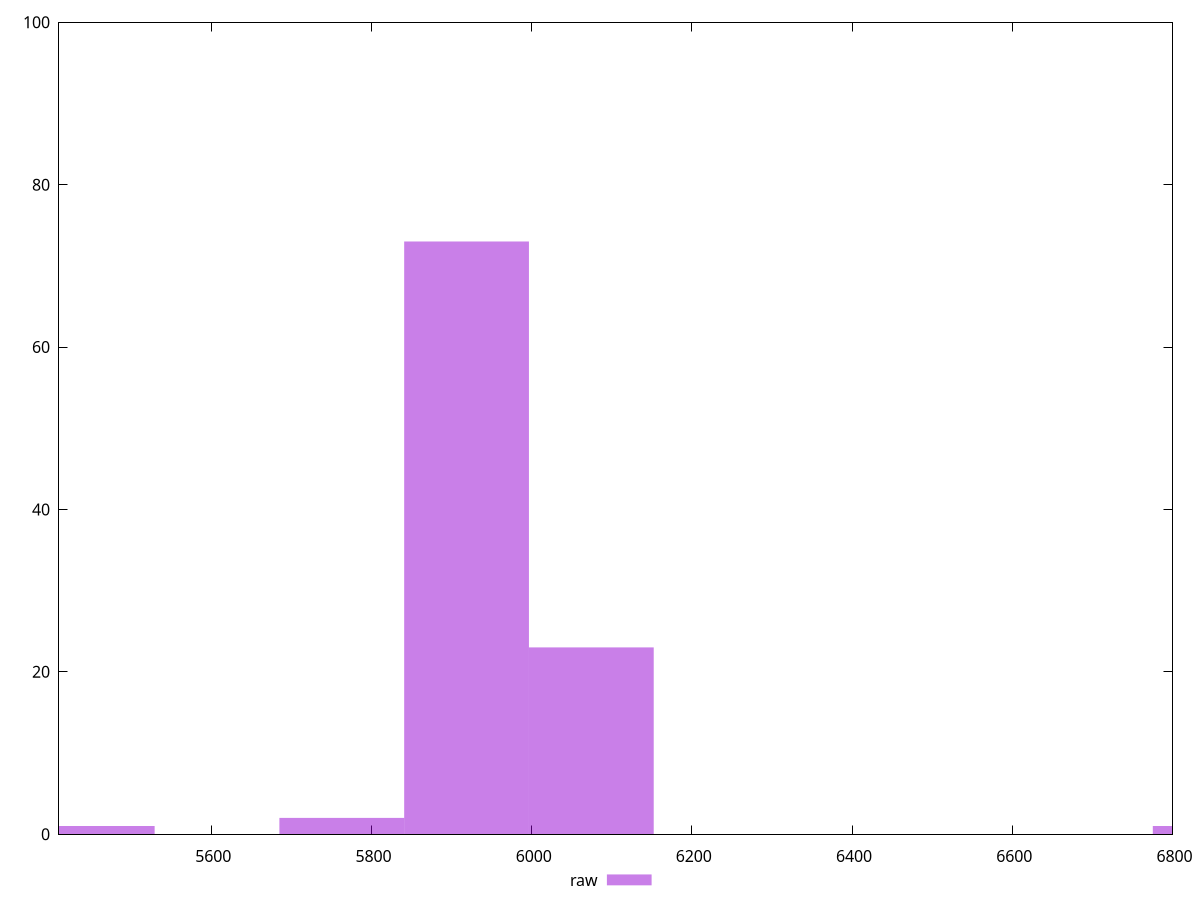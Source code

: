 reset

$raw <<EOF
5918.759912720743 73
5763.003072912303 2
6074.5167525291845 23
6853.3009515713875 1
5451.489393295422 1
EOF

set key outside below
set boxwidth 155.75683980844062
set xrange [5410:6800]
set yrange [0:100]
set trange [0:100]
set style fill transparent solid 0.5 noborder
set terminal svg size 640, 490 enhanced background rgb 'white'
set output "report_00018_2021-02-10T15-25-16.877Z/unused-javascript/samples/pages/raw/histogram.svg"

plot $raw title "raw" with boxes

reset
